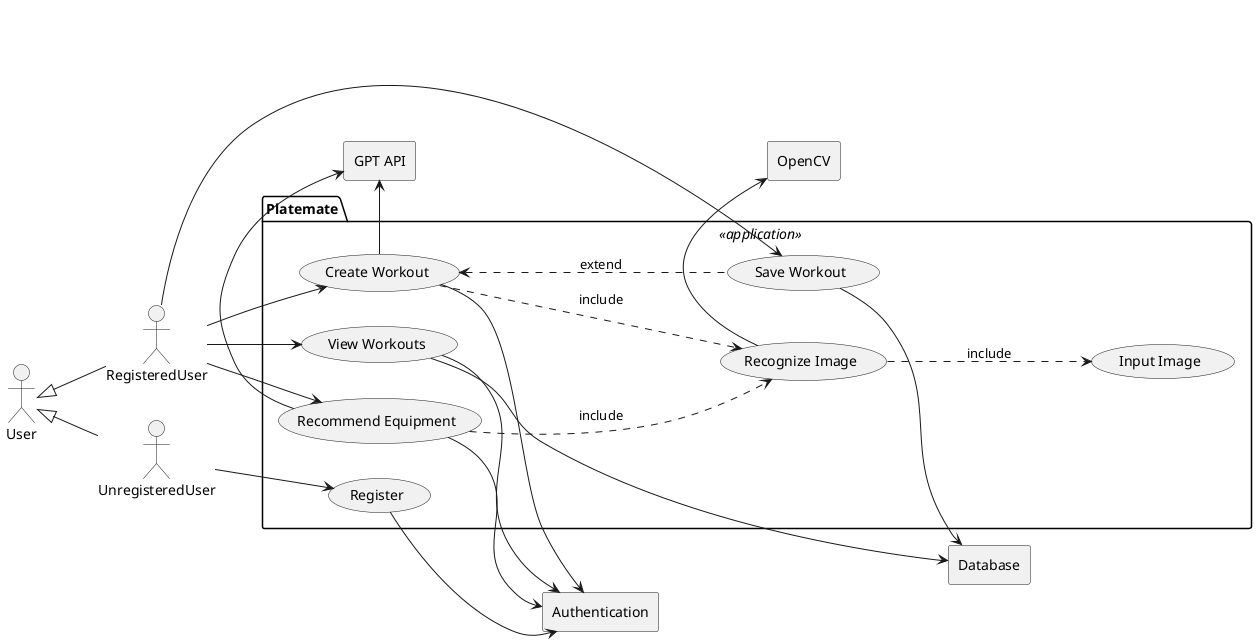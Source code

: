 @startuml usecase
left to right direction

actor User
actor RegisteredUser
actor UnregisteredUser

User <|-- RegisteredUser
User <|-- UnregisteredUser



package Platemate <<application>> {

    usecase "Register" as Register
    usecase "View Workouts" as view
    usecase "Save Workout" as save
    usecase "Create Workout" as create
    usecase "Recommend Equipment" as recommend
    usecase "Recognize Image" as recognize
    usecase "Input Image" as input


    (recommend) --.> (recognize) : include
    (create) --.> (recognize) : include
    (create) <--. (save) : extend
    (recognize) --.> (input) : include
}

UnregisteredUser --> Register
RegisteredUser --> save
RegisteredUser --> view
RegisteredUser --> create
RegisteredUser --> recommend


rectangle "OpenCV" as OpenCV

rectangle "GPT API" as GPT

rectangle "Authentication" as Auth

rectangle "Database" as DB

(create) -left-> GPT
(recommend) --> GPT
(recognize) -right-> OpenCV

Register -left-> Auth
view --> Auth
create --> Auth
recommend --> Auth

save --> DB
view --> DB

@enduml
